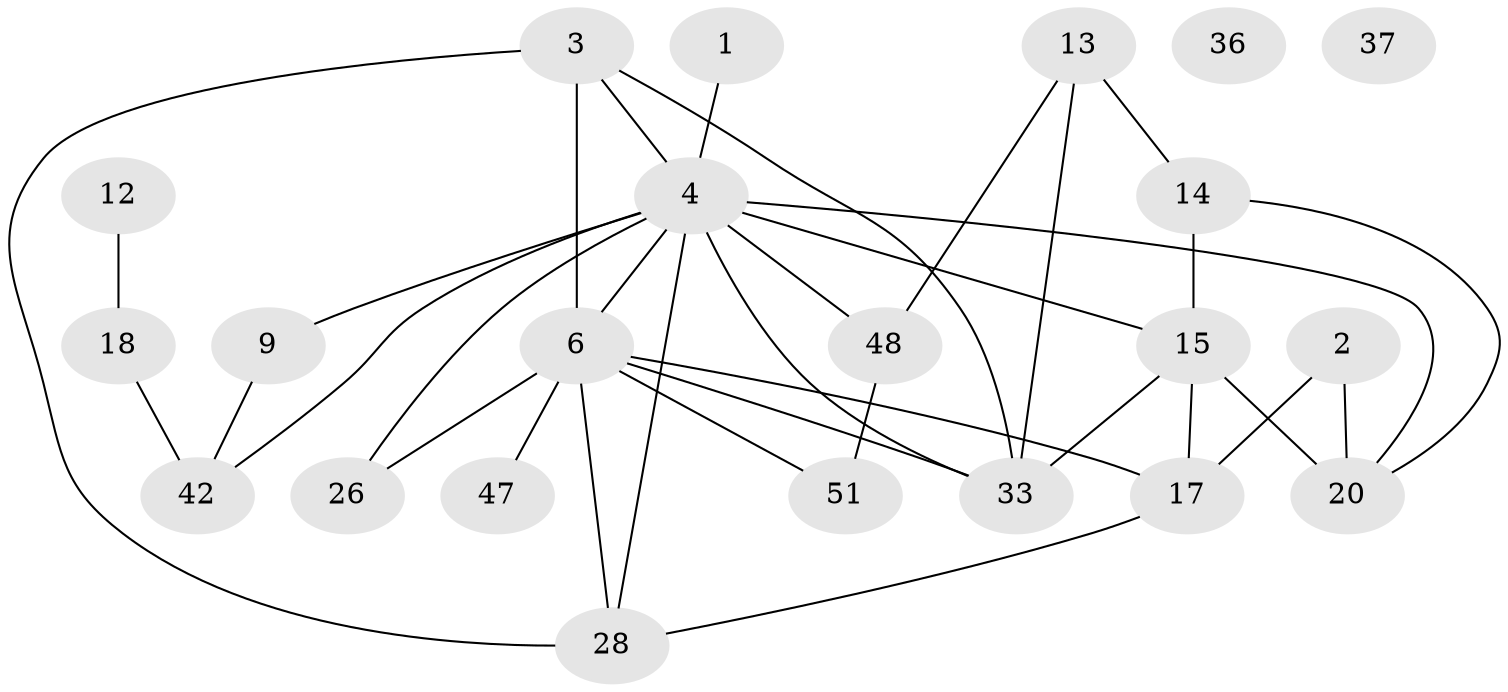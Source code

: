 // original degree distribution, {1: 0.14035087719298245, 2: 0.3333333333333333, 3: 0.21052631578947367, 4: 0.14035087719298245, 6: 0.07017543859649122, 5: 0.05263157894736842, 7: 0.017543859649122806, 0: 0.03508771929824561}
// Generated by graph-tools (version 1.1) at 2025/16/03/04/25 18:16:34]
// undirected, 22 vertices, 35 edges
graph export_dot {
graph [start="1"]
  node [color=gray90,style=filled];
  1;
  2 [super="+29+32"];
  3 [super="+50"];
  4 [super="+40+5+16"];
  6 [super="+7+8+10"];
  9 [super="+35"];
  12 [super="+23"];
  13 [super="+57"];
  14 [super="+43"];
  15 [super="+19+21+31+44"];
  17 [super="+52+46"];
  18;
  20 [super="+53+22"];
  26 [super="+34"];
  28 [super="+30"];
  33 [super="+38"];
  36;
  37;
  42;
  47;
  48 [super="+49"];
  51;
  1 -- 4;
  2 -- 20;
  2 -- 17;
  3 -- 6 [weight=2];
  3 -- 4 [weight=2];
  3 -- 28;
  3 -- 33;
  4 -- 15 [weight=4];
  4 -- 6 [weight=4];
  4 -- 9;
  4 -- 48;
  4 -- 20;
  4 -- 26;
  4 -- 42;
  4 -- 28;
  4 -- 33;
  6 -- 47;
  6 -- 17;
  6 -- 51;
  6 -- 33;
  6 -- 26;
  6 -- 28 [weight=2];
  9 -- 42;
  12 -- 18;
  13 -- 48;
  13 -- 33;
  13 -- 14;
  14 -- 20;
  14 -- 15;
  15 -- 33 [weight=2];
  15 -- 17;
  15 -- 20;
  17 -- 28;
  18 -- 42;
  48 -- 51;
}
